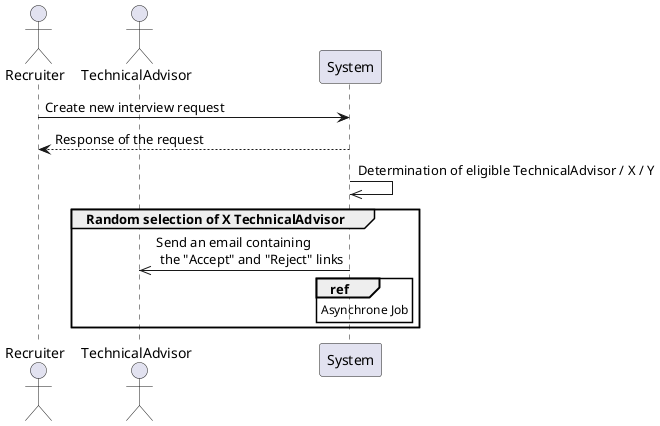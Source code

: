 @startuml
actor Recruiter
actor TechnicalAdvisor
participant System

Recruiter -> System: Create new interview request
System --> Recruiter: Response of the request
System ->> System: Determination of eligible TechnicalAdvisor / X / Y

group Random selection of X TechnicalAdvisor
    System ->> TechnicalAdvisor: Send an email containing \n the "Accept" and "Reject" links
    ref over System
        Asynchrone Job
    end ref
end

@enduml